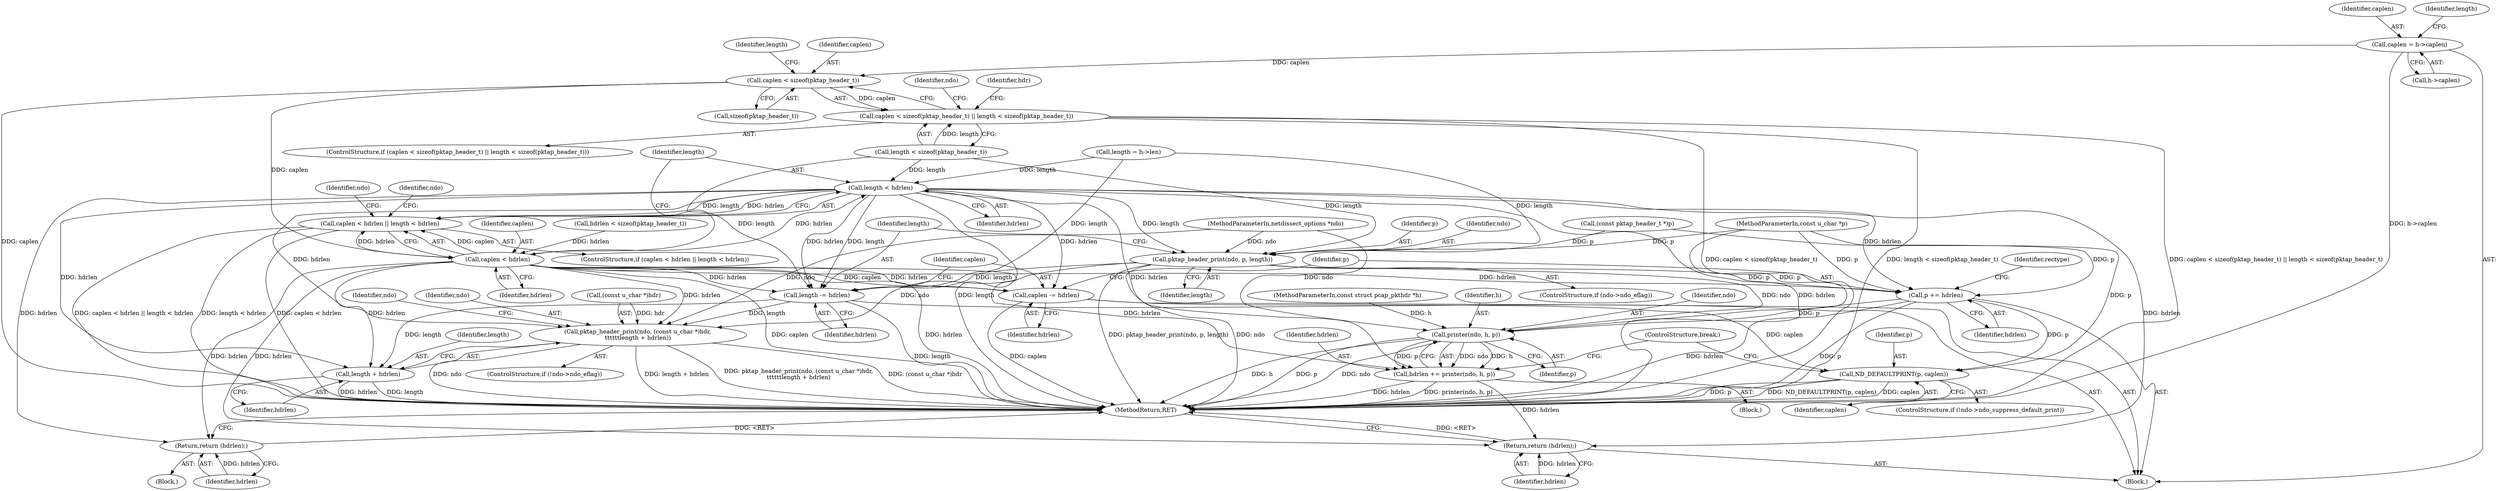 digraph "0_tcpdump_ca336198e8bebccc18502de27672fdbd6eb34856@API" {
"1000125" [label="(Call,caplen < sizeof(pktap_header_t))"];
"1000110" [label="(Call,caplen = h->caplen)"];
"1000124" [label="(Call,caplen < sizeof(pktap_header_t) || length < sizeof(pktap_header_t))"];
"1000173" [label="(Call,caplen < hdrlen)"];
"1000172" [label="(Call,caplen < hdrlen || length < hdrlen)"];
"1000176" [label="(Call,length < hdrlen)"];
"1000184" [label="(Return,return (hdrlen);)"];
"1000190" [label="(Call,pktap_header_print(ndo, p, length))"];
"1000194" [label="(Call,length -= hdrlen)"];
"1000241" [label="(Call,pktap_header_print(ndo, (const u_char *)hdr,\n\t\t\t\t\t\tlength + hdrlen))"];
"1000246" [label="(Call,length + hdrlen)"];
"1000200" [label="(Call,p += hdrlen)"];
"1000230" [label="(Call,printer(ndo, h, p))"];
"1000228" [label="(Call,hdrlen += printer(ndo, h, p))"];
"1000258" [label="(Return,return (hdrlen);)"];
"1000254" [label="(Call,ND_DEFAULTPRINT(p, caplen))"];
"1000197" [label="(Call,caplen -= hdrlen)"];
"1000204" [label="(Identifier,rectype)"];
"1000197" [label="(Call,caplen -= hdrlen)"];
"1000125" [label="(Call,caplen < sizeof(pktap_header_t))"];
"1000111" [label="(Identifier,caplen)"];
"1000227" [label="(Block,)"];
"1000191" [label="(Identifier,ndo)"];
"1000160" [label="(Call,hdrlen < sizeof(pktap_header_t))"];
"1000257" [label="(ControlStructure,break;)"];
"1000104" [label="(MethodParameterIn,const u_char *p)"];
"1000229" [label="(Identifier,hdrlen)"];
"1000254" [label="(Call,ND_DEFAULTPRINT(p, caplen))"];
"1000141" [label="(Identifier,hdr)"];
"1000258" [label="(Return,return (hdrlen);)"];
"1000195" [label="(Identifier,length)"];
"1000202" [label="(Identifier,hdrlen)"];
"1000201" [label="(Identifier,p)"];
"1000193" [label="(Identifier,length)"];
"1000182" [label="(Identifier,ndo)"];
"1000194" [label="(Call,length -= hdrlen)"];
"1000255" [label="(Identifier,p)"];
"1000173" [label="(Call,caplen < hdrlen)"];
"1000198" [label="(Identifier,caplen)"];
"1000177" [label="(Identifier,length)"];
"1000176" [label="(Call,length < hdrlen)"];
"1000123" [label="(ControlStructure,if (caplen < sizeof(pktap_header_t) || length < sizeof(pktap_header_t)))"];
"1000236" [label="(ControlStructure,if (!ndo->ndo_eflag))"];
"1000256" [label="(Identifier,caplen)"];
"1000127" [label="(Call,sizeof(pktap_header_t))"];
"1000136" [label="(Identifier,ndo)"];
"1000179" [label="(Block,)"];
"1000112" [label="(Call,h->caplen)"];
"1000228" [label="(Call,hdrlen += printer(ndo, h, p))"];
"1000200" [label="(Call,p += hdrlen)"];
"1000248" [label="(Identifier,hdrlen)"];
"1000246" [label="(Call,length + hdrlen)"];
"1000241" [label="(Call,pktap_header_print(ndo, (const u_char *)hdr,\n\t\t\t\t\t\tlength + hdrlen))"];
"1000190" [label="(Call,pktap_header_print(ndo, p, length))"];
"1000249" [label="(ControlStructure,if (!ndo->ndo_suppress_default_print))"];
"1000129" [label="(Call,length < sizeof(pktap_header_t))"];
"1000188" [label="(Identifier,ndo)"];
"1000103" [label="(MethodParameterIn,const struct pcap_pkthdr *h)"];
"1000110" [label="(Call,caplen = h->caplen)"];
"1000126" [label="(Identifier,caplen)"];
"1000260" [label="(MethodReturn,RET)"];
"1000124" [label="(Call,caplen < sizeof(pktap_header_t) || length < sizeof(pktap_header_t))"];
"1000199" [label="(Identifier,hdrlen)"];
"1000192" [label="(Identifier,p)"];
"1000184" [label="(Return,return (hdrlen);)"];
"1000231" [label="(Identifier,ndo)"];
"1000178" [label="(Identifier,hdrlen)"];
"1000117" [label="(Identifier,length)"];
"1000185" [label="(Identifier,hdrlen)"];
"1000142" [label="(Call,(const pktap_header_t *)p)"];
"1000252" [label="(Identifier,ndo)"];
"1000130" [label="(Identifier,length)"];
"1000242" [label="(Identifier,ndo)"];
"1000247" [label="(Identifier,length)"];
"1000259" [label="(Identifier,hdrlen)"];
"1000233" [label="(Identifier,p)"];
"1000116" [label="(Call,length = h->len)"];
"1000171" [label="(ControlStructure,if (caplen < hdrlen || length < hdrlen))"];
"1000102" [label="(MethodParameterIn,netdissect_options *ndo)"];
"1000230" [label="(Call,printer(ndo, h, p))"];
"1000243" [label="(Call,(const u_char *)hdr)"];
"1000175" [label="(Identifier,hdrlen)"];
"1000186" [label="(ControlStructure,if (ndo->ndo_eflag))"];
"1000172" [label="(Call,caplen < hdrlen || length < hdrlen)"];
"1000105" [label="(Block,)"];
"1000174" [label="(Identifier,caplen)"];
"1000232" [label="(Identifier,h)"];
"1000196" [label="(Identifier,hdrlen)"];
"1000125" -> "1000124"  [label="AST: "];
"1000125" -> "1000127"  [label="CFG: "];
"1000126" -> "1000125"  [label="AST: "];
"1000127" -> "1000125"  [label="AST: "];
"1000130" -> "1000125"  [label="CFG: "];
"1000124" -> "1000125"  [label="CFG: "];
"1000125" -> "1000260"  [label="DDG: caplen"];
"1000125" -> "1000124"  [label="DDG: caplen"];
"1000110" -> "1000125"  [label="DDG: caplen"];
"1000125" -> "1000173"  [label="DDG: caplen"];
"1000110" -> "1000105"  [label="AST: "];
"1000110" -> "1000112"  [label="CFG: "];
"1000111" -> "1000110"  [label="AST: "];
"1000112" -> "1000110"  [label="AST: "];
"1000117" -> "1000110"  [label="CFG: "];
"1000110" -> "1000260"  [label="DDG: h->caplen"];
"1000124" -> "1000123"  [label="AST: "];
"1000124" -> "1000129"  [label="CFG: "];
"1000129" -> "1000124"  [label="AST: "];
"1000136" -> "1000124"  [label="CFG: "];
"1000141" -> "1000124"  [label="CFG: "];
"1000124" -> "1000260"  [label="DDG: caplen < sizeof(pktap_header_t)"];
"1000124" -> "1000260"  [label="DDG: length < sizeof(pktap_header_t)"];
"1000124" -> "1000260"  [label="DDG: caplen < sizeof(pktap_header_t) || length < sizeof(pktap_header_t)"];
"1000129" -> "1000124"  [label="DDG: length"];
"1000173" -> "1000172"  [label="AST: "];
"1000173" -> "1000175"  [label="CFG: "];
"1000174" -> "1000173"  [label="AST: "];
"1000175" -> "1000173"  [label="AST: "];
"1000177" -> "1000173"  [label="CFG: "];
"1000172" -> "1000173"  [label="CFG: "];
"1000173" -> "1000260"  [label="DDG: caplen"];
"1000173" -> "1000260"  [label="DDG: hdrlen"];
"1000173" -> "1000172"  [label="DDG: caplen"];
"1000173" -> "1000172"  [label="DDG: hdrlen"];
"1000160" -> "1000173"  [label="DDG: hdrlen"];
"1000173" -> "1000176"  [label="DDG: hdrlen"];
"1000173" -> "1000184"  [label="DDG: hdrlen"];
"1000173" -> "1000194"  [label="DDG: hdrlen"];
"1000173" -> "1000197"  [label="DDG: hdrlen"];
"1000173" -> "1000197"  [label="DDG: caplen"];
"1000173" -> "1000200"  [label="DDG: hdrlen"];
"1000173" -> "1000228"  [label="DDG: hdrlen"];
"1000173" -> "1000241"  [label="DDG: hdrlen"];
"1000173" -> "1000246"  [label="DDG: hdrlen"];
"1000173" -> "1000258"  [label="DDG: hdrlen"];
"1000172" -> "1000171"  [label="AST: "];
"1000172" -> "1000176"  [label="CFG: "];
"1000176" -> "1000172"  [label="AST: "];
"1000182" -> "1000172"  [label="CFG: "];
"1000188" -> "1000172"  [label="CFG: "];
"1000172" -> "1000260"  [label="DDG: caplen < hdrlen || length < hdrlen"];
"1000172" -> "1000260"  [label="DDG: length < hdrlen"];
"1000172" -> "1000260"  [label="DDG: caplen < hdrlen"];
"1000176" -> "1000172"  [label="DDG: length"];
"1000176" -> "1000172"  [label="DDG: hdrlen"];
"1000176" -> "1000178"  [label="CFG: "];
"1000177" -> "1000176"  [label="AST: "];
"1000178" -> "1000176"  [label="AST: "];
"1000176" -> "1000260"  [label="DDG: length"];
"1000176" -> "1000260"  [label="DDG: hdrlen"];
"1000116" -> "1000176"  [label="DDG: length"];
"1000129" -> "1000176"  [label="DDG: length"];
"1000176" -> "1000184"  [label="DDG: hdrlen"];
"1000176" -> "1000190"  [label="DDG: length"];
"1000176" -> "1000194"  [label="DDG: hdrlen"];
"1000176" -> "1000194"  [label="DDG: length"];
"1000176" -> "1000197"  [label="DDG: hdrlen"];
"1000176" -> "1000200"  [label="DDG: hdrlen"];
"1000176" -> "1000228"  [label="DDG: hdrlen"];
"1000176" -> "1000241"  [label="DDG: hdrlen"];
"1000176" -> "1000246"  [label="DDG: hdrlen"];
"1000176" -> "1000258"  [label="DDG: hdrlen"];
"1000184" -> "1000179"  [label="AST: "];
"1000184" -> "1000185"  [label="CFG: "];
"1000185" -> "1000184"  [label="AST: "];
"1000260" -> "1000184"  [label="CFG: "];
"1000184" -> "1000260"  [label="DDG: <RET>"];
"1000185" -> "1000184"  [label="DDG: hdrlen"];
"1000190" -> "1000186"  [label="AST: "];
"1000190" -> "1000193"  [label="CFG: "];
"1000191" -> "1000190"  [label="AST: "];
"1000192" -> "1000190"  [label="AST: "];
"1000193" -> "1000190"  [label="AST: "];
"1000195" -> "1000190"  [label="CFG: "];
"1000190" -> "1000260"  [label="DDG: pktap_header_print(ndo, p, length)"];
"1000190" -> "1000260"  [label="DDG: ndo"];
"1000102" -> "1000190"  [label="DDG: ndo"];
"1000142" -> "1000190"  [label="DDG: p"];
"1000104" -> "1000190"  [label="DDG: p"];
"1000116" -> "1000190"  [label="DDG: length"];
"1000129" -> "1000190"  [label="DDG: length"];
"1000190" -> "1000194"  [label="DDG: length"];
"1000190" -> "1000200"  [label="DDG: p"];
"1000190" -> "1000230"  [label="DDG: ndo"];
"1000190" -> "1000241"  [label="DDG: ndo"];
"1000194" -> "1000105"  [label="AST: "];
"1000194" -> "1000196"  [label="CFG: "];
"1000195" -> "1000194"  [label="AST: "];
"1000196" -> "1000194"  [label="AST: "];
"1000198" -> "1000194"  [label="CFG: "];
"1000194" -> "1000260"  [label="DDG: length"];
"1000116" -> "1000194"  [label="DDG: length"];
"1000129" -> "1000194"  [label="DDG: length"];
"1000194" -> "1000241"  [label="DDG: length"];
"1000194" -> "1000246"  [label="DDG: length"];
"1000241" -> "1000236"  [label="AST: "];
"1000241" -> "1000246"  [label="CFG: "];
"1000242" -> "1000241"  [label="AST: "];
"1000243" -> "1000241"  [label="AST: "];
"1000246" -> "1000241"  [label="AST: "];
"1000252" -> "1000241"  [label="CFG: "];
"1000241" -> "1000260"  [label="DDG: ndo"];
"1000241" -> "1000260"  [label="DDG: length + hdrlen"];
"1000241" -> "1000260"  [label="DDG: pktap_header_print(ndo, (const u_char *)hdr,\n\t\t\t\t\t\tlength + hdrlen)"];
"1000241" -> "1000260"  [label="DDG: (const u_char *)hdr"];
"1000102" -> "1000241"  [label="DDG: ndo"];
"1000243" -> "1000241"  [label="DDG: hdr"];
"1000246" -> "1000248"  [label="CFG: "];
"1000247" -> "1000246"  [label="AST: "];
"1000248" -> "1000246"  [label="AST: "];
"1000246" -> "1000260"  [label="DDG: hdrlen"];
"1000246" -> "1000260"  [label="DDG: length"];
"1000200" -> "1000105"  [label="AST: "];
"1000200" -> "1000202"  [label="CFG: "];
"1000201" -> "1000200"  [label="AST: "];
"1000202" -> "1000200"  [label="AST: "];
"1000204" -> "1000200"  [label="CFG: "];
"1000200" -> "1000260"  [label="DDG: p"];
"1000200" -> "1000260"  [label="DDG: hdrlen"];
"1000142" -> "1000200"  [label="DDG: p"];
"1000104" -> "1000200"  [label="DDG: p"];
"1000200" -> "1000230"  [label="DDG: p"];
"1000200" -> "1000254"  [label="DDG: p"];
"1000230" -> "1000228"  [label="AST: "];
"1000230" -> "1000233"  [label="CFG: "];
"1000231" -> "1000230"  [label="AST: "];
"1000232" -> "1000230"  [label="AST: "];
"1000233" -> "1000230"  [label="AST: "];
"1000228" -> "1000230"  [label="CFG: "];
"1000230" -> "1000260"  [label="DDG: p"];
"1000230" -> "1000260"  [label="DDG: ndo"];
"1000230" -> "1000260"  [label="DDG: h"];
"1000230" -> "1000228"  [label="DDG: ndo"];
"1000230" -> "1000228"  [label="DDG: h"];
"1000230" -> "1000228"  [label="DDG: p"];
"1000102" -> "1000230"  [label="DDG: ndo"];
"1000103" -> "1000230"  [label="DDG: h"];
"1000104" -> "1000230"  [label="DDG: p"];
"1000228" -> "1000227"  [label="AST: "];
"1000229" -> "1000228"  [label="AST: "];
"1000257" -> "1000228"  [label="CFG: "];
"1000228" -> "1000260"  [label="DDG: hdrlen"];
"1000228" -> "1000260"  [label="DDG: printer(ndo, h, p)"];
"1000228" -> "1000258"  [label="DDG: hdrlen"];
"1000258" -> "1000105"  [label="AST: "];
"1000258" -> "1000259"  [label="CFG: "];
"1000259" -> "1000258"  [label="AST: "];
"1000260" -> "1000258"  [label="CFG: "];
"1000258" -> "1000260"  [label="DDG: <RET>"];
"1000259" -> "1000258"  [label="DDG: hdrlen"];
"1000254" -> "1000249"  [label="AST: "];
"1000254" -> "1000256"  [label="CFG: "];
"1000255" -> "1000254"  [label="AST: "];
"1000256" -> "1000254"  [label="AST: "];
"1000257" -> "1000254"  [label="CFG: "];
"1000254" -> "1000260"  [label="DDG: p"];
"1000254" -> "1000260"  [label="DDG: ND_DEFAULTPRINT(p, caplen)"];
"1000254" -> "1000260"  [label="DDG: caplen"];
"1000104" -> "1000254"  [label="DDG: p"];
"1000197" -> "1000254"  [label="DDG: caplen"];
"1000197" -> "1000105"  [label="AST: "];
"1000197" -> "1000199"  [label="CFG: "];
"1000198" -> "1000197"  [label="AST: "];
"1000199" -> "1000197"  [label="AST: "];
"1000201" -> "1000197"  [label="CFG: "];
"1000197" -> "1000260"  [label="DDG: caplen"];
}
